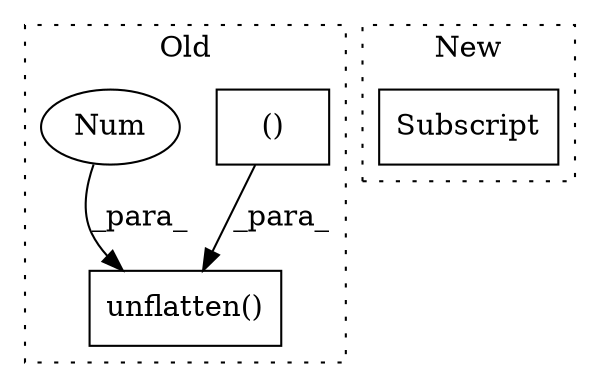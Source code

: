 digraph G {
subgraph cluster0 {
1 [label="unflatten()" a="75" s="2778,2815" l="28,1" shape="box"];
3 [label="()" a="54" s="2811" l="3" shape="box"];
4 [label="Num" a="76" s="2806" l="1" shape="ellipse"];
label = "Old";
style="dotted";
}
subgraph cluster1 {
2 [label="Subscript" a="63" s="2942,0" l="21,0" shape="box"];
label = "New";
style="dotted";
}
3 -> 1 [label="_para_"];
4 -> 1 [label="_para_"];
}
